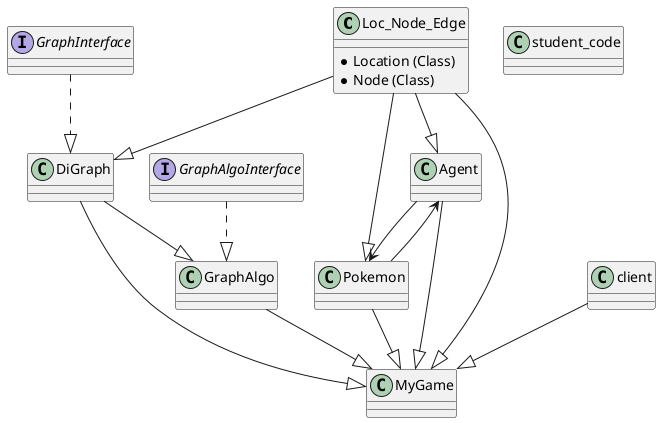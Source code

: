 @startuml
'https://plantuml.com/sequence-diagram

class Loc_Node_Edge
{
    * Location (Class)
    * Node (Class)
}

interface GraphInterface
{

}

class DiGraph
{

}

interface GraphAlgoInterface
{

}

class GraphAlgo
{

}

class Agent
{

}

class Pokemon
{

}

class MyGame
{

}

class client
{

}

class student_code
{

}

Loc_Node_Edge --|> DiGraph
GraphAlgoInterface ..|> GraphAlgo
GraphInterface ..|> DiGraph
DiGraph --|> GraphAlgo

Loc_Node_Edge --|> Pokemon
Loc_Node_Edge --|> Agent

Pokemon --> Agent
Agent --> Pokemon

Loc_Node_Edge --|> MyGame
DiGraph --|> MyGame
GraphAlgo --|> MyGame
Pokemon --|> MyGame
client --|> MyGame
Agent --|> MyGame


@enduml
@enduml